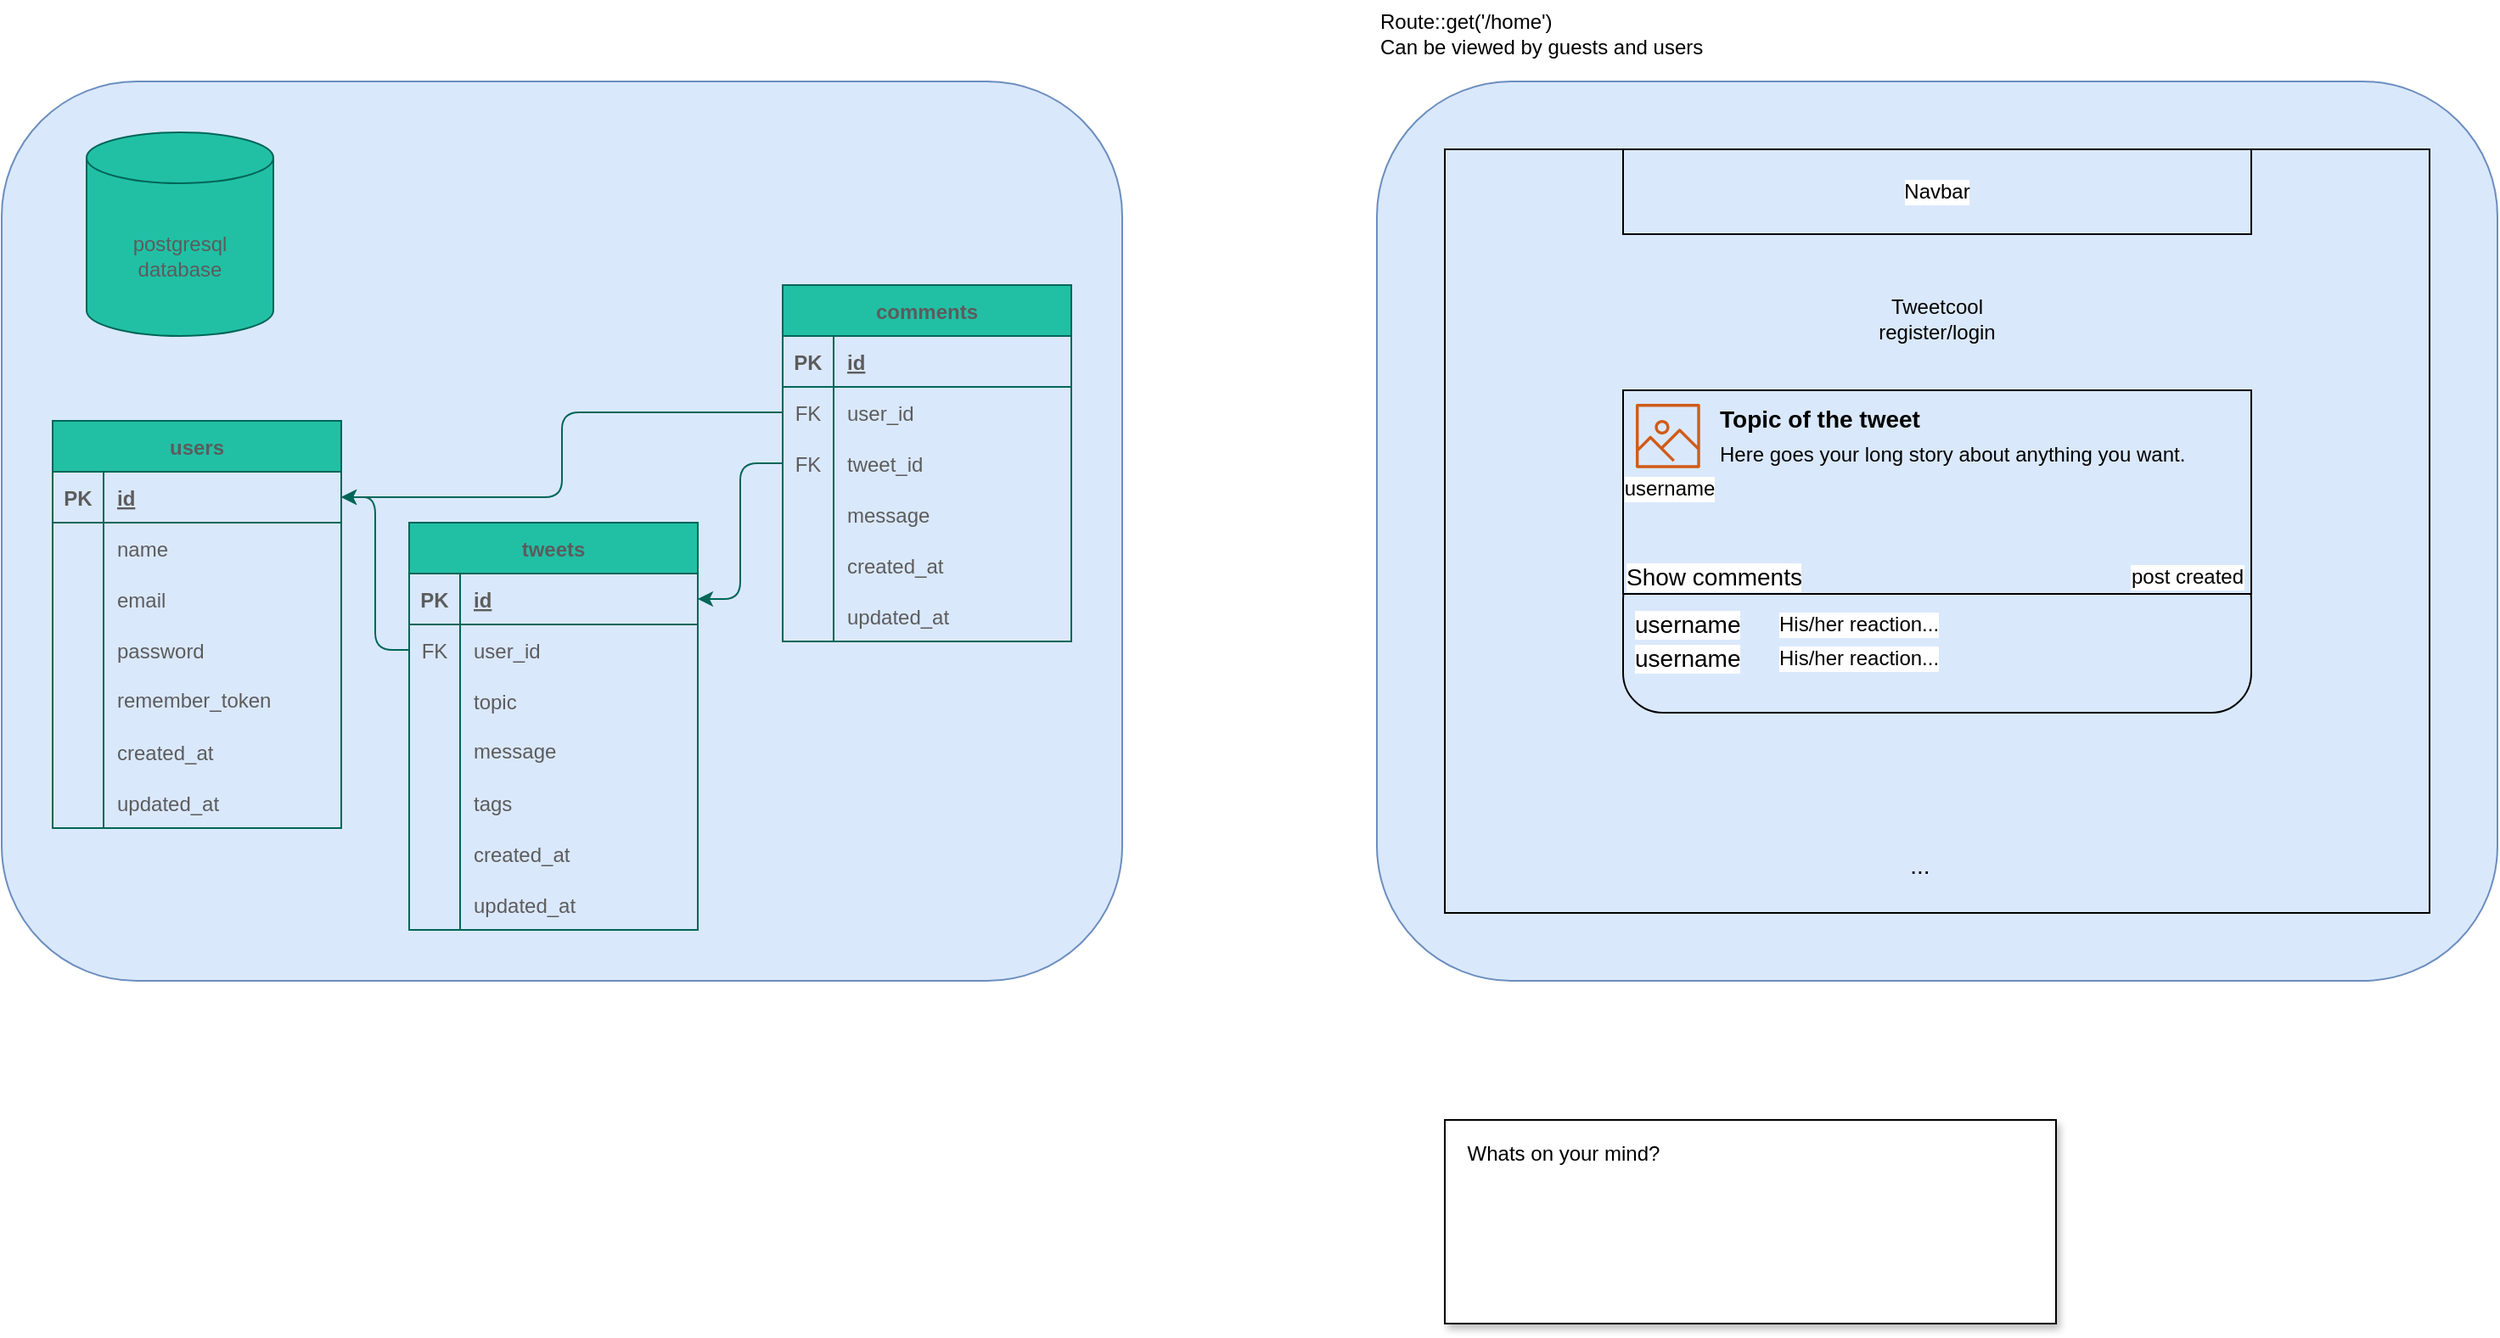 <mxfile version="13.7.5" type="device"><diagram id="9PdNPp81VbcbG1NN4VIY" name="Page-1"><mxGraphModel dx="1185" dy="645" grid="1" gridSize="10" guides="1" tooltips="1" connect="1" arrows="1" fold="1" page="1" pageScale="1" pageWidth="827" pageHeight="1169" math="0" shadow="0"><root><mxCell id="0"/><mxCell id="1" parent="0"/><object label="" id="FpCg0_4nyloetG9vneWS-1"><mxCell style="rounded=1;whiteSpace=wrap;html=1;strokeColor=#6c8ebf;fillColor=#DAE8FC;" parent="1" vertex="1"><mxGeometry x="70" y="68" width="660" height="530" as="geometry"/></mxCell></object><mxCell id="FpCg0_4nyloetG9vneWS-2" value="postgresql&lt;br&gt;database" style="shape=cylinder3;whiteSpace=wrap;html=1;boundedLbl=1;backgroundOutline=1;size=15;fillColor=#21C0A5;strokeColor=#006658;fontColor=#5C5C5C;" parent="1" vertex="1"><mxGeometry x="120" y="98" width="110" height="120" as="geometry"/></mxCell><mxCell id="FpCg0_4nyloetG9vneWS-3" style="edgeStyle=orthogonalEdgeStyle;curved=0;rounded=1;sketch=0;orthogonalLoop=1;jettySize=auto;html=1;entryX=1;entryY=0.5;entryDx=0;entryDy=0;fillColor=#21C0A5;fontColor=#5C5C5C;strokeColor=#006658;" parent="1" source="FpCg0_4nyloetG9vneWS-36" target="FpCg0_4nyloetG9vneWS-11" edge="1"><mxGeometry relative="1" as="geometry"/></mxCell><mxCell id="FpCg0_4nyloetG9vneWS-4" style="edgeStyle=orthogonalEdgeStyle;rounded=1;orthogonalLoop=1;jettySize=auto;html=1;entryX=1;entryY=0.5;entryDx=0;entryDy=0;strokeColor=#006658;" parent="1" source="FpCg0_4nyloetG9vneWS-61" target="FpCg0_4nyloetG9vneWS-33" edge="1"><mxGeometry relative="1" as="geometry"/></mxCell><mxCell id="FpCg0_4nyloetG9vneWS-5" style="edgeStyle=orthogonalEdgeStyle;rounded=1;orthogonalLoop=1;jettySize=auto;html=1;entryX=1;entryY=0.5;entryDx=0;entryDy=0;strokeColor=#006658;" parent="1" source="FpCg0_4nyloetG9vneWS-58" target="FpCg0_4nyloetG9vneWS-11" edge="1"><mxGeometry relative="1" as="geometry"/></mxCell><mxCell id="FpCg0_4nyloetG9vneWS-6" value="Route::get('/home')&lt;br&gt;&lt;div style=&quot;&quot;&gt;&lt;span&gt;Can be viewed by guests and users&lt;/span&gt;&lt;/div&gt;" style="text;html=1;strokeColor=none;fillColor=none;align=left;verticalAlign=middle;whiteSpace=wrap;rounded=0;" parent="1" vertex="1"><mxGeometry x="880" y="20" width="200" height="40" as="geometry"/></mxCell><object label="" id="FpCg0_4nyloetG9vneWS-7"><mxCell style="rounded=1;whiteSpace=wrap;html=1;strokeColor=#6c8ebf;fillColor=#DAE8FC;" parent="1" vertex="1"><mxGeometry x="880" y="68" width="660" height="530" as="geometry"/></mxCell></object><mxCell id="FpCg0_4nyloetG9vneWS-8" value="" style="rounded=0;whiteSpace=wrap;html=1;labelBackgroundColor=#ffffff;fillColor=#DAE8FC;align=left;" parent="1" vertex="1"><mxGeometry x="920" y="108" width="580" height="450" as="geometry"/></mxCell><mxCell id="FpCg0_4nyloetG9vneWS-9" value="Navbar" style="rounded=0;whiteSpace=wrap;html=1;labelBackgroundColor=#ffffff;fillColor=#DAE8FC;align=center;" parent="1" vertex="1"><mxGeometry x="1025" y="108" width="370" height="50" as="geometry"/></mxCell><mxCell id="FpCg0_4nyloetG9vneWS-73" value="Tweetcool&lt;br&gt;register/login" style="text;html=1;strokeColor=none;fillColor=none;align=center;verticalAlign=middle;whiteSpace=wrap;rounded=0;" parent="1" vertex="1"><mxGeometry x="1135" y="198" width="150" height="20" as="geometry"/></mxCell><mxCell id="FpCg0_4nyloetG9vneWS-75" value="..." style="text;html=1;strokeColor=none;fillColor=none;align=center;verticalAlign=middle;whiteSpace=wrap;rounded=0;fontSize=14;" parent="1" vertex="1"><mxGeometry x="1180" y="520" width="40" height="20" as="geometry"/></mxCell><mxCell id="FpCg0_4nyloetG9vneWS-76" value="" style="group" parent="1" vertex="1" connectable="0"><mxGeometry x="1025" y="250" width="370" height="190" as="geometry"/></mxCell><mxCell id="FpCg0_4nyloetG9vneWS-77" value="" style="rounded=1;whiteSpace=wrap;html=1;fontSize=14;align=left;arcSize=26;glass=0;fillColor=none;" parent="FpCg0_4nyloetG9vneWS-76" vertex="1"><mxGeometry y="100" width="370" height="90" as="geometry"/></mxCell><mxCell id="FpCg0_4nyloetG9vneWS-78" value="username" style="text;html=1;strokeColor=none;fillColor=none;align=left;verticalAlign=middle;whiteSpace=wrap;rounded=0;glass=0;fontSize=14;labelBackgroundColor=#ffffff;" parent="FpCg0_4nyloetG9vneWS-76" vertex="1"><mxGeometry x="5" y="128" width="65" height="20" as="geometry"/></mxCell><mxCell id="FpCg0_4nyloetG9vneWS-79" value="His/her reaction..." style="text;html=1;strokeColor=none;fillColor=none;align=left;verticalAlign=middle;whiteSpace=wrap;rounded=0;glass=0;fontSize=12;labelBackgroundColor=#ffffff;" parent="FpCg0_4nyloetG9vneWS-76" vertex="1"><mxGeometry x="90" y="128" width="170" height="20" as="geometry"/></mxCell><mxCell id="FpCg0_4nyloetG9vneWS-80" value="username" style="text;html=1;strokeColor=none;fillColor=none;align=left;verticalAlign=middle;whiteSpace=wrap;rounded=0;glass=0;fontSize=14;labelBackgroundColor=#ffffff;" parent="FpCg0_4nyloetG9vneWS-76" vertex="1"><mxGeometry x="5" y="148" width="65" height="20" as="geometry"/></mxCell><mxCell id="FpCg0_4nyloetG9vneWS-81" value="His/her reaction..." style="text;html=1;strokeColor=none;fillColor=none;align=left;verticalAlign=middle;whiteSpace=wrap;rounded=0;glass=0;fontSize=12;labelBackgroundColor=#ffffff;" parent="FpCg0_4nyloetG9vneWS-76" vertex="1"><mxGeometry x="90" y="148" width="170" height="20" as="geometry"/></mxCell><mxCell id="FpCg0_4nyloetG9vneWS-82" value="" style="rounded=0;whiteSpace=wrap;html=1;labelBackgroundColor=#ffffff;fillColor=#DAE8FC;align=left;" parent="FpCg0_4nyloetG9vneWS-76" vertex="1"><mxGeometry width="370.0" height="120" as="geometry"/></mxCell><mxCell id="FpCg0_4nyloetG9vneWS-83" value="username" style="text;html=1;strokeColor=none;fillColor=none;align=center;verticalAlign=middle;whiteSpace=wrap;rounded=0;labelBackgroundColor=#ffffff;" parent="FpCg0_4nyloetG9vneWS-76" vertex="1"><mxGeometry y="48" width="55.0" height="20" as="geometry"/></mxCell><mxCell id="FpCg0_4nyloetG9vneWS-84" value="post created" style="text;html=1;strokeColor=none;fillColor=none;align=center;verticalAlign=middle;whiteSpace=wrap;rounded=0;labelBackgroundColor=#ffffff;" parent="FpCg0_4nyloetG9vneWS-76" vertex="1"><mxGeometry x="295" y="100" width="75.0" height="20" as="geometry"/></mxCell><mxCell id="FpCg0_4nyloetG9vneWS-85" value="" style="outlineConnect=0;fontColor=#232F3E;gradientColor=none;fillColor=#D05C17;strokeColor=none;dashed=0;verticalLabelPosition=bottom;verticalAlign=top;align=center;html=1;fontSize=12;fontStyle=0;aspect=fixed;pointerEvents=1;shape=mxgraph.aws4.container_registry_image;" parent="FpCg0_4nyloetG9vneWS-76" vertex="1"><mxGeometry x="7.5" y="8" width="37.867" height="37.867" as="geometry"/></mxCell><mxCell id="FpCg0_4nyloetG9vneWS-86" value="Topic of the tweet" style="text;html=1;strokeColor=none;fillColor=none;align=left;verticalAlign=middle;whiteSpace=wrap;rounded=0;fontSize=14;fontStyle=1" parent="FpCg0_4nyloetG9vneWS-76" vertex="1"><mxGeometry x="55" y="7" width="120.0" height="20" as="geometry"/></mxCell><mxCell id="FpCg0_4nyloetG9vneWS-87" value="Here goes your long story about anything you want." style="text;html=1;strokeColor=none;fillColor=none;align=left;verticalAlign=middle;whiteSpace=wrap;rounded=0;" parent="FpCg0_4nyloetG9vneWS-76" vertex="1"><mxGeometry x="55" y="28" width="290.0" height="20" as="geometry"/></mxCell><mxCell id="FpCg0_4nyloetG9vneWS-88" value="Show comments" style="text;html=1;strokeColor=none;fillColor=none;align=left;verticalAlign=middle;whiteSpace=wrap;rounded=0;fontSize=14;labelBackgroundColor=#ffffff;" parent="FpCg0_4nyloetG9vneWS-76" vertex="1"><mxGeometry y="100" width="125" height="20" as="geometry"/></mxCell><mxCell id="FpCg0_4nyloetG9vneWS-10" value="users" style="shape=table;startSize=30;container=1;collapsible=1;childLayout=tableLayout;fixedRows=1;rowLines=0;fontStyle=1;align=center;resizeLast=1;fillColor=#21C0A5;strokeColor=#006658;fontColor=#5C5C5C;" parent="1" vertex="1"><mxGeometry x="100" y="268" width="170" height="240" as="geometry"><mxRectangle x="40" y="190" width="60" height="30" as="alternateBounds"/></mxGeometry></mxCell><mxCell id="FpCg0_4nyloetG9vneWS-11" value="" style="shape=partialRectangle;collapsible=0;dropTarget=0;pointerEvents=0;fillColor=none;top=0;left=0;bottom=1;right=0;points=[[0,0.5],[1,0.5]];portConstraint=eastwest;strokeColor=#006658;fontColor=#5C5C5C;" parent="FpCg0_4nyloetG9vneWS-10" vertex="1"><mxGeometry y="30" width="170" height="30" as="geometry"/></mxCell><mxCell id="FpCg0_4nyloetG9vneWS-12" value="PK" style="shape=partialRectangle;connectable=0;fillColor=none;top=0;left=0;bottom=0;right=0;fontStyle=1;overflow=hidden;strokeColor=#006658;fontColor=#5C5C5C;" parent="FpCg0_4nyloetG9vneWS-11" vertex="1"><mxGeometry width="30" height="30" as="geometry"/></mxCell><mxCell id="FpCg0_4nyloetG9vneWS-13" value="id" style="shape=partialRectangle;connectable=0;fillColor=none;top=0;left=0;bottom=0;right=0;align=left;spacingLeft=6;fontStyle=5;overflow=hidden;strokeColor=#006658;fontColor=#5C5C5C;" parent="FpCg0_4nyloetG9vneWS-11" vertex="1"><mxGeometry x="30" width="140" height="30" as="geometry"/></mxCell><mxCell id="FpCg0_4nyloetG9vneWS-14" value="" style="shape=partialRectangle;collapsible=0;dropTarget=0;pointerEvents=0;fillColor=none;top=0;left=0;bottom=0;right=0;points=[[0,0.5],[1,0.5]];portConstraint=eastwest;strokeColor=#006658;fontColor=#5C5C5C;" parent="FpCg0_4nyloetG9vneWS-10" vertex="1"><mxGeometry y="60" width="170" height="30" as="geometry"/></mxCell><mxCell id="FpCg0_4nyloetG9vneWS-15" value="" style="shape=partialRectangle;connectable=0;fillColor=none;top=0;left=0;bottom=0;right=0;editable=1;overflow=hidden;strokeColor=#006658;fontColor=#5C5C5C;" parent="FpCg0_4nyloetG9vneWS-14" vertex="1"><mxGeometry width="30" height="30" as="geometry"/></mxCell><mxCell id="FpCg0_4nyloetG9vneWS-16" value="name" style="shape=partialRectangle;connectable=0;fillColor=none;top=0;left=0;bottom=0;right=0;align=left;spacingLeft=6;overflow=hidden;strokeColor=#006658;fontColor=#5C5C5C;" parent="FpCg0_4nyloetG9vneWS-14" vertex="1"><mxGeometry x="30" width="140" height="30" as="geometry"/></mxCell><mxCell id="FpCg0_4nyloetG9vneWS-17" value="" style="shape=partialRectangle;collapsible=0;dropTarget=0;pointerEvents=0;fillColor=none;top=0;left=0;bottom=0;right=0;points=[[0,0.5],[1,0.5]];portConstraint=eastwest;strokeColor=#006658;fontColor=#5C5C5C;" parent="FpCg0_4nyloetG9vneWS-10" vertex="1"><mxGeometry y="90" width="170" height="30" as="geometry"/></mxCell><mxCell id="FpCg0_4nyloetG9vneWS-18" value="" style="shape=partialRectangle;connectable=0;fillColor=none;top=0;left=0;bottom=0;right=0;editable=1;overflow=hidden;strokeColor=#006658;fontColor=#5C5C5C;" parent="FpCg0_4nyloetG9vneWS-17" vertex="1"><mxGeometry width="30" height="30" as="geometry"/></mxCell><mxCell id="FpCg0_4nyloetG9vneWS-19" value="email" style="shape=partialRectangle;connectable=0;fillColor=none;top=0;left=0;bottom=0;right=0;align=left;spacingLeft=6;overflow=hidden;strokeColor=#006658;fontColor=#5C5C5C;" parent="FpCg0_4nyloetG9vneWS-17" vertex="1"><mxGeometry x="30" width="140" height="30" as="geometry"/></mxCell><mxCell id="FpCg0_4nyloetG9vneWS-20" value="" style="shape=partialRectangle;collapsible=0;dropTarget=0;pointerEvents=0;fillColor=none;top=0;left=0;bottom=0;right=0;points=[[0,0.5],[1,0.5]];portConstraint=eastwest;strokeColor=#006658;fontColor=#5C5C5C;" parent="FpCg0_4nyloetG9vneWS-10" vertex="1"><mxGeometry y="120" width="170" height="30" as="geometry"/></mxCell><mxCell id="FpCg0_4nyloetG9vneWS-21" value="" style="shape=partialRectangle;connectable=0;fillColor=none;top=0;left=0;bottom=0;right=0;editable=1;overflow=hidden;strokeColor=#006658;fontColor=#5C5C5C;" parent="FpCg0_4nyloetG9vneWS-20" vertex="1"><mxGeometry width="30" height="30" as="geometry"/></mxCell><mxCell id="FpCg0_4nyloetG9vneWS-22" value="password" style="shape=partialRectangle;connectable=0;fillColor=none;top=0;left=0;bottom=0;right=0;align=left;spacingLeft=6;overflow=hidden;strokeColor=#006658;fontColor=#5C5C5C;" parent="FpCg0_4nyloetG9vneWS-20" vertex="1"><mxGeometry x="30" width="140" height="30" as="geometry"/></mxCell><mxCell id="FpCg0_4nyloetG9vneWS-23" value="" style="shape=partialRectangle;collapsible=0;dropTarget=0;pointerEvents=0;fillColor=none;top=0;left=0;bottom=0;right=0;points=[[0,0.5],[1,0.5]];portConstraint=eastwest;strokeColor=#006658;fontColor=#5C5C5C;" parent="FpCg0_4nyloetG9vneWS-10" vertex="1"><mxGeometry y="150" width="170" height="30" as="geometry"/></mxCell><mxCell id="FpCg0_4nyloetG9vneWS-24" value="" style="shape=partialRectangle;connectable=0;fillColor=none;top=0;left=0;bottom=0;right=0;editable=1;overflow=hidden;strokeColor=#006658;fontColor=#5C5C5C;" parent="FpCg0_4nyloetG9vneWS-23" vertex="1"><mxGeometry width="30" height="30" as="geometry"/></mxCell><mxCell id="FpCg0_4nyloetG9vneWS-25" value="remember_token" style="shape=partialRectangle;connectable=0;fillColor=none;top=0;left=0;bottom=0;right=0;align=left;spacingLeft=6;overflow=hidden;strokeColor=#006658;fontColor=#5C5C5C;whiteSpace=wrap;" parent="FpCg0_4nyloetG9vneWS-23" vertex="1"><mxGeometry x="30" width="140" height="30" as="geometry"/></mxCell><mxCell id="FpCg0_4nyloetG9vneWS-26" style="shape=partialRectangle;collapsible=0;dropTarget=0;pointerEvents=0;fillColor=none;top=0;left=0;bottom=0;right=0;points=[[0,0.5],[1,0.5]];portConstraint=eastwest;strokeColor=#006658;fontColor=#5C5C5C;" parent="FpCg0_4nyloetG9vneWS-10" vertex="1"><mxGeometry y="180" width="170" height="30" as="geometry"/></mxCell><mxCell id="FpCg0_4nyloetG9vneWS-27" style="shape=partialRectangle;connectable=0;fillColor=none;top=0;left=0;bottom=0;right=0;editable=1;overflow=hidden;strokeColor=#006658;fontColor=#5C5C5C;" parent="FpCg0_4nyloetG9vneWS-26" vertex="1"><mxGeometry width="30" height="30" as="geometry"/></mxCell><mxCell id="FpCg0_4nyloetG9vneWS-28" value="created_at" style="shape=partialRectangle;connectable=0;fillColor=none;top=0;left=0;bottom=0;right=0;align=left;spacingLeft=6;overflow=hidden;strokeColor=#006658;fontColor=#5C5C5C;" parent="FpCg0_4nyloetG9vneWS-26" vertex="1"><mxGeometry x="30" width="140" height="30" as="geometry"/></mxCell><mxCell id="FpCg0_4nyloetG9vneWS-29" style="shape=partialRectangle;collapsible=0;dropTarget=0;pointerEvents=0;fillColor=none;top=0;left=0;bottom=0;right=0;points=[[0,0.5],[1,0.5]];portConstraint=eastwest;strokeColor=#006658;fontColor=#5C5C5C;" parent="FpCg0_4nyloetG9vneWS-10" vertex="1"><mxGeometry y="210" width="170" height="30" as="geometry"/></mxCell><mxCell id="FpCg0_4nyloetG9vneWS-30" style="shape=partialRectangle;connectable=0;fillColor=none;top=0;left=0;bottom=0;right=0;editable=1;overflow=hidden;strokeColor=#006658;fontColor=#5C5C5C;" parent="FpCg0_4nyloetG9vneWS-29" vertex="1"><mxGeometry width="30" height="30" as="geometry"/></mxCell><mxCell id="FpCg0_4nyloetG9vneWS-31" value="updated_at" style="shape=partialRectangle;connectable=0;fillColor=none;top=0;left=0;bottom=0;right=0;align=left;spacingLeft=6;overflow=hidden;strokeColor=#006658;fontColor=#5C5C5C;" parent="FpCg0_4nyloetG9vneWS-29" vertex="1"><mxGeometry x="30" width="140" height="30" as="geometry"/></mxCell><mxCell id="FpCg0_4nyloetG9vneWS-32" value="tweets" style="shape=table;startSize=30;container=1;collapsible=1;childLayout=tableLayout;fixedRows=1;rowLines=0;fontStyle=1;align=center;resizeLast=1;fillColor=#21C0A5;strokeColor=#006658;fontColor=#5C5C5C;" parent="1" vertex="1"><mxGeometry x="310" y="328" width="170" height="240" as="geometry"><mxRectangle x="40" y="190" width="60" height="30" as="alternateBounds"/></mxGeometry></mxCell><mxCell id="FpCg0_4nyloetG9vneWS-33" value="" style="shape=partialRectangle;collapsible=0;dropTarget=0;pointerEvents=0;fillColor=none;top=0;left=0;bottom=1;right=0;points=[[0,0.5],[1,0.5]];portConstraint=eastwest;strokeColor=#006658;fontColor=#5C5C5C;" parent="FpCg0_4nyloetG9vneWS-32" vertex="1"><mxGeometry y="30" width="170" height="30" as="geometry"/></mxCell><mxCell id="FpCg0_4nyloetG9vneWS-34" value="PK" style="shape=partialRectangle;connectable=0;fillColor=none;top=0;left=0;bottom=0;right=0;fontStyle=1;overflow=hidden;strokeColor=#006658;fontColor=#5C5C5C;" parent="FpCg0_4nyloetG9vneWS-33" vertex="1"><mxGeometry width="30" height="30" as="geometry"/></mxCell><mxCell id="FpCg0_4nyloetG9vneWS-35" value="id" style="shape=partialRectangle;connectable=0;fillColor=none;top=0;left=0;bottom=0;right=0;align=left;spacingLeft=6;fontStyle=5;overflow=hidden;strokeColor=#006658;fontColor=#5C5C5C;" parent="FpCg0_4nyloetG9vneWS-33" vertex="1"><mxGeometry x="30" width="140" height="30" as="geometry"/></mxCell><mxCell id="FpCg0_4nyloetG9vneWS-36" value="" style="shape=partialRectangle;collapsible=0;dropTarget=0;pointerEvents=0;fillColor=none;top=0;left=0;bottom=0;right=0;points=[[0,0.5],[1,0.5]];portConstraint=eastwest;strokeColor=#006658;fontColor=#5C5C5C;" parent="FpCg0_4nyloetG9vneWS-32" vertex="1"><mxGeometry y="60" width="170" height="30" as="geometry"/></mxCell><mxCell id="FpCg0_4nyloetG9vneWS-37" value="FK" style="shape=partialRectangle;connectable=0;fillColor=none;top=0;left=0;bottom=0;right=0;editable=1;overflow=hidden;strokeColor=#006658;fontColor=#5C5C5C;" parent="FpCg0_4nyloetG9vneWS-36" vertex="1"><mxGeometry width="30" height="30" as="geometry"/></mxCell><mxCell id="FpCg0_4nyloetG9vneWS-38" value="user_id" style="shape=partialRectangle;connectable=0;fillColor=none;top=0;left=0;bottom=0;right=0;align=left;spacingLeft=6;overflow=hidden;strokeColor=#006658;fontColor=#5C5C5C;" parent="FpCg0_4nyloetG9vneWS-36" vertex="1"><mxGeometry x="30" width="140" height="30" as="geometry"/></mxCell><mxCell id="FpCg0_4nyloetG9vneWS-39" value="" style="shape=partialRectangle;collapsible=0;dropTarget=0;pointerEvents=0;fillColor=none;top=0;left=0;bottom=0;right=0;points=[[0,0.5],[1,0.5]];portConstraint=eastwest;strokeColor=#006658;fontColor=#5C5C5C;" parent="FpCg0_4nyloetG9vneWS-32" vertex="1"><mxGeometry y="90" width="170" height="30" as="geometry"/></mxCell><mxCell id="FpCg0_4nyloetG9vneWS-40" value="" style="shape=partialRectangle;connectable=0;fillColor=none;top=0;left=0;bottom=0;right=0;editable=1;overflow=hidden;strokeColor=#006658;fontColor=#5C5C5C;" parent="FpCg0_4nyloetG9vneWS-39" vertex="1"><mxGeometry width="30" height="30" as="geometry"/></mxCell><mxCell id="FpCg0_4nyloetG9vneWS-41" value="topic" style="shape=partialRectangle;connectable=0;fillColor=none;top=0;left=0;bottom=0;right=0;align=left;spacingLeft=6;overflow=hidden;strokeColor=#006658;fontColor=#5C5C5C;" parent="FpCg0_4nyloetG9vneWS-39" vertex="1"><mxGeometry x="30" width="140" height="30" as="geometry"/></mxCell><mxCell id="FpCg0_4nyloetG9vneWS-42" value="" style="shape=partialRectangle;collapsible=0;dropTarget=0;pointerEvents=0;fillColor=none;top=0;left=0;bottom=0;right=0;points=[[0,0.5],[1,0.5]];portConstraint=eastwest;strokeColor=#006658;fontColor=#5C5C5C;" parent="FpCg0_4nyloetG9vneWS-32" vertex="1"><mxGeometry y="120" width="170" height="30" as="geometry"/></mxCell><mxCell id="FpCg0_4nyloetG9vneWS-43" value="" style="shape=partialRectangle;connectable=0;fillColor=none;top=0;left=0;bottom=0;right=0;editable=1;overflow=hidden;strokeColor=#006658;fontColor=#5C5C5C;" parent="FpCg0_4nyloetG9vneWS-42" vertex="1"><mxGeometry width="30" height="30" as="geometry"/></mxCell><mxCell id="FpCg0_4nyloetG9vneWS-44" value="message" style="shape=partialRectangle;connectable=0;fillColor=none;top=0;left=0;bottom=0;right=0;align=left;spacingLeft=6;overflow=hidden;strokeColor=#006658;fontColor=#5C5C5C;whiteSpace=wrap;" parent="FpCg0_4nyloetG9vneWS-42" vertex="1"><mxGeometry x="30" width="140" height="30" as="geometry"/></mxCell><mxCell id="FpCg0_4nyloetG9vneWS-45" value="" style="shape=partialRectangle;collapsible=0;dropTarget=0;pointerEvents=0;fillColor=none;top=0;left=0;bottom=0;right=0;points=[[0,0.5],[1,0.5]];portConstraint=eastwest;strokeColor=#006658;fontColor=#5C5C5C;" parent="FpCg0_4nyloetG9vneWS-32" vertex="1"><mxGeometry y="150" width="170" height="30" as="geometry"/></mxCell><mxCell id="FpCg0_4nyloetG9vneWS-46" value="" style="shape=partialRectangle;connectable=0;fillColor=none;top=0;left=0;bottom=0;right=0;editable=1;overflow=hidden;strokeColor=#006658;fontColor=#5C5C5C;" parent="FpCg0_4nyloetG9vneWS-45" vertex="1"><mxGeometry width="30" height="30" as="geometry"/></mxCell><mxCell id="FpCg0_4nyloetG9vneWS-47" value="tags" style="shape=partialRectangle;connectable=0;fillColor=none;top=0;left=0;bottom=0;right=0;align=left;spacingLeft=6;overflow=hidden;strokeColor=#006658;fontColor=#5C5C5C;" parent="FpCg0_4nyloetG9vneWS-45" vertex="1"><mxGeometry x="30" width="140" height="30" as="geometry"/></mxCell><mxCell id="FpCg0_4nyloetG9vneWS-48" style="shape=partialRectangle;collapsible=0;dropTarget=0;pointerEvents=0;fillColor=none;top=0;left=0;bottom=0;right=0;points=[[0,0.5],[1,0.5]];portConstraint=eastwest;strokeColor=#006658;fontColor=#5C5C5C;" parent="FpCg0_4nyloetG9vneWS-32" vertex="1"><mxGeometry y="180" width="170" height="30" as="geometry"/></mxCell><mxCell id="FpCg0_4nyloetG9vneWS-49" style="shape=partialRectangle;connectable=0;fillColor=none;top=0;left=0;bottom=0;right=0;editable=1;overflow=hidden;strokeColor=#006658;fontColor=#5C5C5C;" parent="FpCg0_4nyloetG9vneWS-48" vertex="1"><mxGeometry width="30" height="30" as="geometry"/></mxCell><mxCell id="FpCg0_4nyloetG9vneWS-50" value="created_at" style="shape=partialRectangle;connectable=0;fillColor=none;top=0;left=0;bottom=0;right=0;align=left;spacingLeft=6;overflow=hidden;strokeColor=#006658;fontColor=#5C5C5C;" parent="FpCg0_4nyloetG9vneWS-48" vertex="1"><mxGeometry x="30" width="140" height="30" as="geometry"/></mxCell><mxCell id="FpCg0_4nyloetG9vneWS-51" style="shape=partialRectangle;collapsible=0;dropTarget=0;pointerEvents=0;fillColor=none;top=0;left=0;bottom=0;right=0;points=[[0,0.5],[1,0.5]];portConstraint=eastwest;strokeColor=#006658;fontColor=#5C5C5C;" parent="FpCg0_4nyloetG9vneWS-32" vertex="1"><mxGeometry y="210" width="170" height="30" as="geometry"/></mxCell><mxCell id="FpCg0_4nyloetG9vneWS-52" style="shape=partialRectangle;connectable=0;fillColor=none;top=0;left=0;bottom=0;right=0;editable=1;overflow=hidden;strokeColor=#006658;fontColor=#5C5C5C;" parent="FpCg0_4nyloetG9vneWS-51" vertex="1"><mxGeometry width="30" height="30" as="geometry"/></mxCell><mxCell id="FpCg0_4nyloetG9vneWS-53" value="updated_at" style="shape=partialRectangle;connectable=0;fillColor=none;top=0;left=0;bottom=0;right=0;align=left;spacingLeft=6;overflow=hidden;strokeColor=#006658;fontColor=#5C5C5C;" parent="FpCg0_4nyloetG9vneWS-51" vertex="1"><mxGeometry x="30" width="140" height="30" as="geometry"/></mxCell><mxCell id="FpCg0_4nyloetG9vneWS-54" value="comments" style="shape=table;startSize=30;container=1;collapsible=1;childLayout=tableLayout;fixedRows=1;rowLines=0;fontStyle=1;align=center;resizeLast=1;fillColor=#21C0A5;strokeColor=#006658;fontColor=#5C5C5C;" parent="1" vertex="1"><mxGeometry x="530" y="188" width="170" height="210" as="geometry"><mxRectangle x="40" y="190" width="60" height="30" as="alternateBounds"/></mxGeometry></mxCell><mxCell id="FpCg0_4nyloetG9vneWS-55" value="" style="shape=partialRectangle;collapsible=0;dropTarget=0;pointerEvents=0;fillColor=none;top=0;left=0;bottom=1;right=0;points=[[0,0.5],[1,0.5]];portConstraint=eastwest;strokeColor=#006658;fontColor=#5C5C5C;" parent="FpCg0_4nyloetG9vneWS-54" vertex="1"><mxGeometry y="30" width="170" height="30" as="geometry"/></mxCell><mxCell id="FpCg0_4nyloetG9vneWS-56" value="PK" style="shape=partialRectangle;connectable=0;fillColor=none;top=0;left=0;bottom=0;right=0;fontStyle=1;overflow=hidden;strokeColor=#006658;fontColor=#5C5C5C;" parent="FpCg0_4nyloetG9vneWS-55" vertex="1"><mxGeometry width="30" height="30" as="geometry"/></mxCell><mxCell id="FpCg0_4nyloetG9vneWS-57" value="id" style="shape=partialRectangle;connectable=0;fillColor=none;top=0;left=0;bottom=0;right=0;align=left;spacingLeft=6;fontStyle=5;overflow=hidden;strokeColor=#006658;fontColor=#5C5C5C;" parent="FpCg0_4nyloetG9vneWS-55" vertex="1"><mxGeometry x="30" width="140" height="30" as="geometry"/></mxCell><mxCell id="FpCg0_4nyloetG9vneWS-58" style="shape=partialRectangle;collapsible=0;dropTarget=0;pointerEvents=0;fillColor=none;top=0;left=0;bottom=0;right=0;points=[[0,0.5],[1,0.5]];portConstraint=eastwest;strokeColor=#006658;fontColor=#5C5C5C;" parent="FpCg0_4nyloetG9vneWS-54" vertex="1"><mxGeometry y="60" width="170" height="30" as="geometry"/></mxCell><mxCell id="FpCg0_4nyloetG9vneWS-59" value="FK" style="shape=partialRectangle;connectable=0;fillColor=none;top=0;left=0;bottom=0;right=0;editable=1;overflow=hidden;strokeColor=#006658;fontColor=#5C5C5C;" parent="FpCg0_4nyloetG9vneWS-58" vertex="1"><mxGeometry width="30" height="30" as="geometry"/></mxCell><mxCell id="FpCg0_4nyloetG9vneWS-60" value="user_id" style="shape=partialRectangle;connectable=0;fillColor=none;top=0;left=0;bottom=0;right=0;align=left;spacingLeft=6;overflow=hidden;strokeColor=#006658;fontColor=#5C5C5C;" parent="FpCg0_4nyloetG9vneWS-58" vertex="1"><mxGeometry x="30" width="140" height="30" as="geometry"/></mxCell><mxCell id="FpCg0_4nyloetG9vneWS-61" value="" style="shape=partialRectangle;collapsible=0;dropTarget=0;pointerEvents=0;fillColor=none;top=0;left=0;bottom=0;right=0;points=[[0,0.5],[1,0.5]];portConstraint=eastwest;strokeColor=#006658;fontColor=#5C5C5C;" parent="FpCg0_4nyloetG9vneWS-54" vertex="1"><mxGeometry y="90" width="170" height="30" as="geometry"/></mxCell><mxCell id="FpCg0_4nyloetG9vneWS-62" value="FK" style="shape=partialRectangle;connectable=0;fillColor=none;top=0;left=0;bottom=0;right=0;editable=1;overflow=hidden;strokeColor=#006658;fontColor=#5C5C5C;" parent="FpCg0_4nyloetG9vneWS-61" vertex="1"><mxGeometry width="30" height="30" as="geometry"/></mxCell><mxCell id="FpCg0_4nyloetG9vneWS-63" value="tweet_id" style="shape=partialRectangle;connectable=0;fillColor=none;top=0;left=0;bottom=0;right=0;align=left;spacingLeft=6;overflow=hidden;strokeColor=#006658;fontColor=#5C5C5C;" parent="FpCg0_4nyloetG9vneWS-61" vertex="1"><mxGeometry x="30" width="140" height="30" as="geometry"/></mxCell><mxCell id="FpCg0_4nyloetG9vneWS-64" value="" style="shape=partialRectangle;collapsible=0;dropTarget=0;pointerEvents=0;fillColor=none;top=0;left=0;bottom=0;right=0;points=[[0,0.5],[1,0.5]];portConstraint=eastwest;strokeColor=#006658;fontColor=#5C5C5C;" parent="FpCg0_4nyloetG9vneWS-54" vertex="1"><mxGeometry y="120" width="170" height="30" as="geometry"/></mxCell><mxCell id="FpCg0_4nyloetG9vneWS-65" value="" style="shape=partialRectangle;connectable=0;fillColor=none;top=0;left=0;bottom=0;right=0;editable=1;overflow=hidden;strokeColor=#006658;fontColor=#5C5C5C;" parent="FpCg0_4nyloetG9vneWS-64" vertex="1"><mxGeometry width="30" height="30" as="geometry"/></mxCell><mxCell id="FpCg0_4nyloetG9vneWS-66" value="message" style="shape=partialRectangle;connectable=0;fillColor=none;top=0;left=0;bottom=0;right=0;align=left;spacingLeft=6;overflow=hidden;strokeColor=#006658;fontColor=#5C5C5C;" parent="FpCg0_4nyloetG9vneWS-64" vertex="1"><mxGeometry x="30" width="140" height="30" as="geometry"/></mxCell><mxCell id="FpCg0_4nyloetG9vneWS-67" style="shape=partialRectangle;collapsible=0;dropTarget=0;pointerEvents=0;fillColor=none;top=0;left=0;bottom=0;right=0;points=[[0,0.5],[1,0.5]];portConstraint=eastwest;strokeColor=#006658;fontColor=#5C5C5C;" parent="FpCg0_4nyloetG9vneWS-54" vertex="1"><mxGeometry y="150" width="170" height="30" as="geometry"/></mxCell><mxCell id="FpCg0_4nyloetG9vneWS-68" style="shape=partialRectangle;connectable=0;fillColor=none;top=0;left=0;bottom=0;right=0;editable=1;overflow=hidden;strokeColor=#006658;fontColor=#5C5C5C;" parent="FpCg0_4nyloetG9vneWS-67" vertex="1"><mxGeometry width="30" height="30" as="geometry"/></mxCell><mxCell id="FpCg0_4nyloetG9vneWS-69" value="created_at" style="shape=partialRectangle;connectable=0;fillColor=none;top=0;left=0;bottom=0;right=0;align=left;spacingLeft=6;overflow=hidden;strokeColor=#006658;fontColor=#5C5C5C;" parent="FpCg0_4nyloetG9vneWS-67" vertex="1"><mxGeometry x="30" width="140" height="30" as="geometry"/></mxCell><mxCell id="FpCg0_4nyloetG9vneWS-70" style="shape=partialRectangle;collapsible=0;dropTarget=0;pointerEvents=0;fillColor=none;top=0;left=0;bottom=0;right=0;points=[[0,0.5],[1,0.5]];portConstraint=eastwest;strokeColor=#006658;fontColor=#5C5C5C;" parent="FpCg0_4nyloetG9vneWS-54" vertex="1"><mxGeometry y="180" width="170" height="30" as="geometry"/></mxCell><mxCell id="FpCg0_4nyloetG9vneWS-71" style="shape=partialRectangle;connectable=0;fillColor=none;top=0;left=0;bottom=0;right=0;editable=1;overflow=hidden;strokeColor=#006658;fontColor=#5C5C5C;" parent="FpCg0_4nyloetG9vneWS-70" vertex="1"><mxGeometry width="30" height="30" as="geometry"/></mxCell><mxCell id="FpCg0_4nyloetG9vneWS-72" value="updated_at" style="shape=partialRectangle;connectable=0;fillColor=none;top=0;left=0;bottom=0;right=0;align=left;spacingLeft=6;overflow=hidden;strokeColor=#006658;fontColor=#5C5C5C;" parent="FpCg0_4nyloetG9vneWS-70" vertex="1"><mxGeometry x="30" width="140" height="30" as="geometry"/></mxCell><mxCell id="uxe47HmZLJwwzrptLxgT-1" value="" style="rounded=0;whiteSpace=wrap;html=1;shadow=1;comic=0;" vertex="1" parent="1"><mxGeometry x="920" y="680" width="360" height="120" as="geometry"/></mxCell><mxCell id="uxe47HmZLJwwzrptLxgT-2" value="Whats on your mind?" style="text;html=1;strokeColor=none;fillColor=none;align=center;verticalAlign=middle;whiteSpace=wrap;rounded=0;shadow=1;comic=0;" vertex="1" parent="1"><mxGeometry x="930" y="690" width="120" height="20" as="geometry"/></mxCell></root></mxGraphModel></diagram></mxfile>